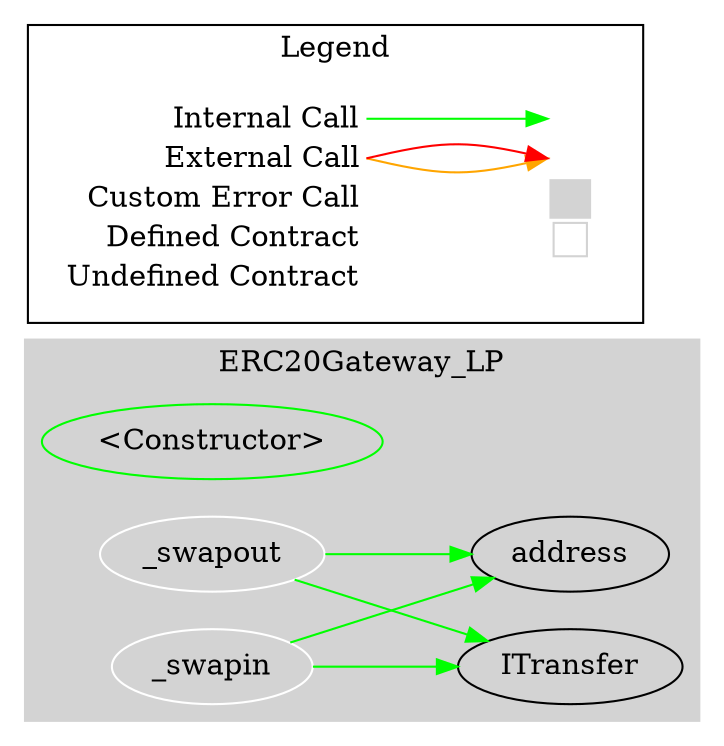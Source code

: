 digraph G {
  graph [ ratio = "auto", page = "100", compound =true ];
subgraph "clusterERC20Gateway_LP" {
  graph [ label = "ERC20Gateway_LP", color = "lightgray", style = "filled", bgcolor = "lightgray" ];
  "ERC20Gateway_LP.<Constructor>" [ label = "<Constructor>", color = "green" ];
  "ERC20Gateway_LP._swapout" [ label = "_swapout", color = "white" ];
  "ERC20Gateway_LP._swapin" [ label = "_swapin", color = "white" ];
  "ERC20Gateway_LP.ITransfer" [ label = "ITransfer" ];
  "ERC20Gateway_LP.address" [ label = "address" ];
}

  "ERC20Gateway_LP._swapout";
  "ERC20Gateway_LP.ITransfer";
  "ERC20Gateway_LP.address";
  "ERC20Gateway_LP._swapin";
  "ERC20Gateway_LP._swapout" -> "ERC20Gateway_LP.ITransfer" [ color = "green" ];
  "ERC20Gateway_LP._swapout" -> "ERC20Gateway_LP.address" [ color = "green" ];
  "ERC20Gateway_LP._swapin" -> "ERC20Gateway_LP.ITransfer" [ color = "green" ];
  "ERC20Gateway_LP._swapin" -> "ERC20Gateway_LP.address" [ color = "green" ];


rankdir=LR
node [shape=plaintext]
subgraph cluster_01 { 
label = "Legend";
key [label=<<table border="0" cellpadding="2" cellspacing="0" cellborder="0">
  <tr><td align="right" port="i1">Internal Call</td></tr>
  <tr><td align="right" port="i2">External Call</td></tr>
  <tr><td align="right" port="i2">Custom Error Call</td></tr>
  <tr><td align="right" port="i3">Defined Contract</td></tr>
  <tr><td align="right" port="i4">Undefined Contract</td></tr>
  </table>>]
key2 [label=<<table border="0" cellpadding="2" cellspacing="0" cellborder="0">
  <tr><td port="i1">&nbsp;&nbsp;&nbsp;</td></tr>
  <tr><td port="i2">&nbsp;&nbsp;&nbsp;</td></tr>
  <tr><td port="i3" bgcolor="lightgray">&nbsp;&nbsp;&nbsp;</td></tr>
  <tr><td port="i4">
    <table border="1" cellborder="0" cellspacing="0" cellpadding="7" color="lightgray">
      <tr>
       <td></td>
      </tr>
     </table>
  </td></tr>
  </table>>]
key:i1:e -> key2:i1:w [color="green"]
key:i2:e -> key2:i2:w [color="orange"]
key:i2:e -> key2:i2:w [color="red"]
}
}

